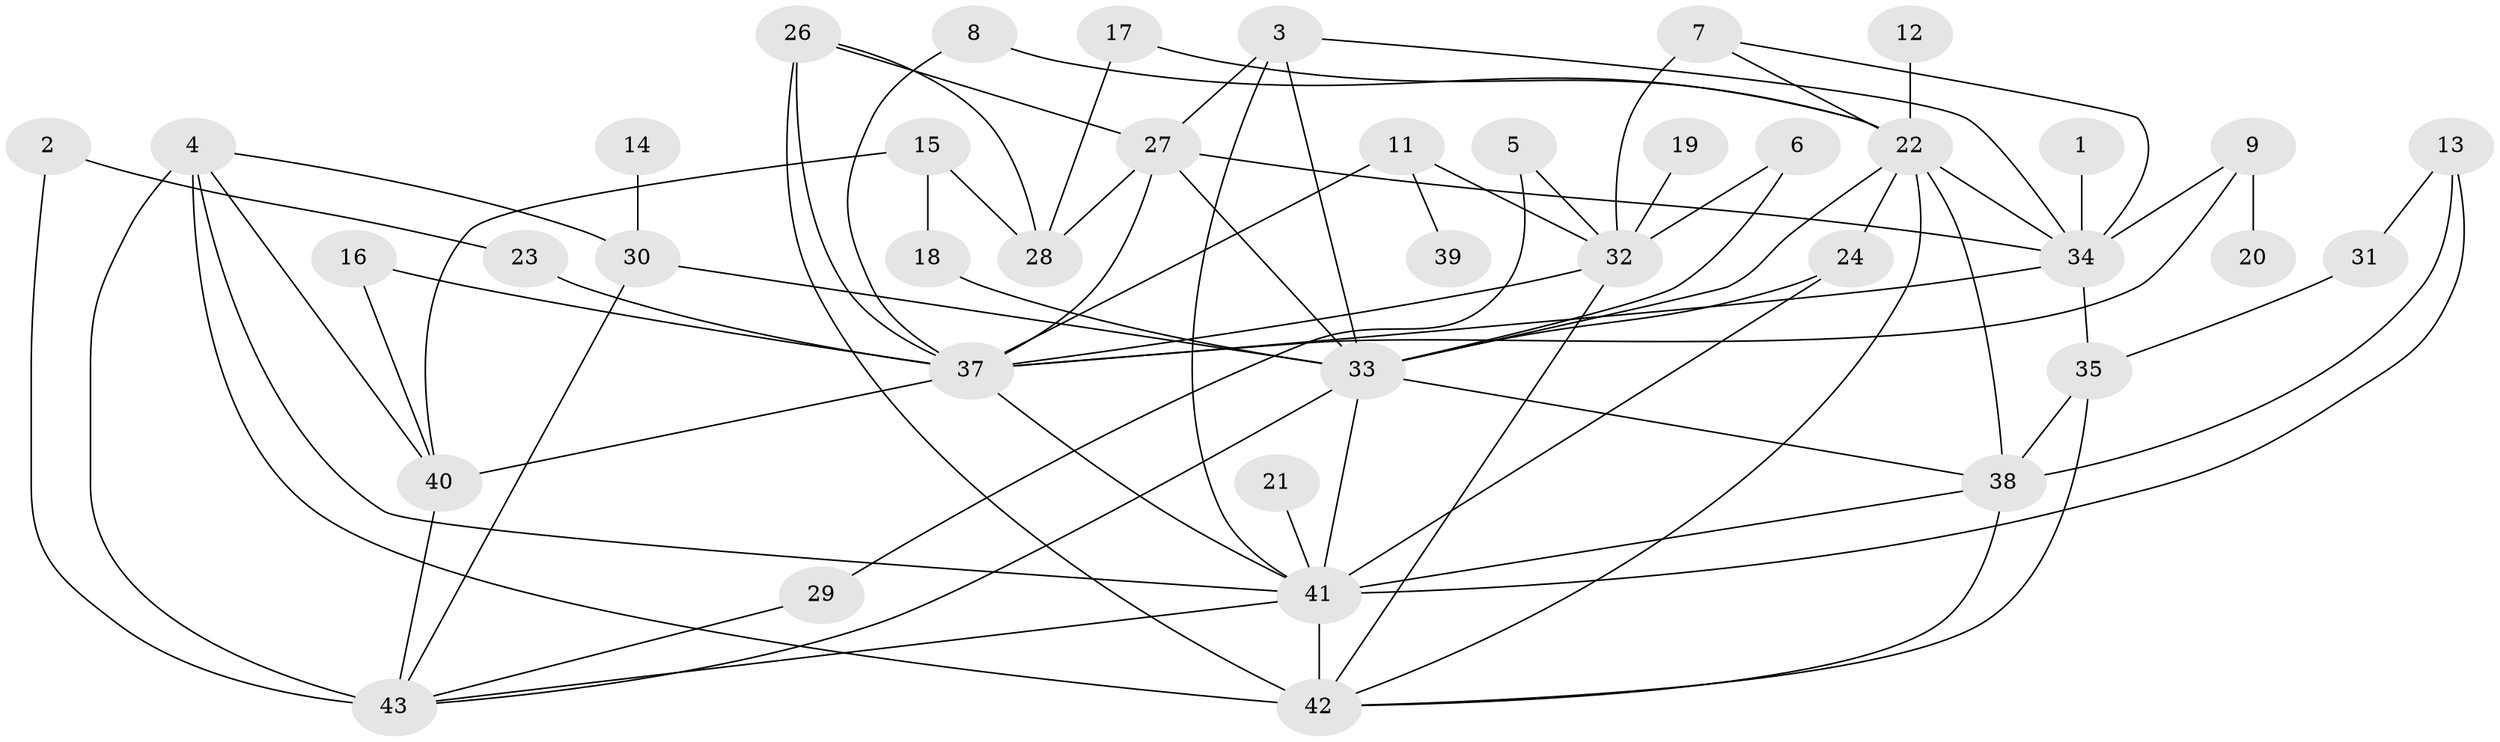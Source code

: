 // original degree distribution, {2: 0.2558139534883721, 1: 0.13953488372093023, 4: 0.16279069767441862, 6: 0.08139534883720931, 3: 0.23255813953488372, 7: 0.023255813953488372, 5: 0.06976744186046512, 0: 0.03488372093023256}
// Generated by graph-tools (version 1.1) at 2025/25/03/09/25 03:25:16]
// undirected, 40 vertices, 78 edges
graph export_dot {
graph [start="1"]
  node [color=gray90,style=filled];
  1;
  2;
  3;
  4;
  5;
  6;
  7;
  8;
  9;
  11;
  12;
  13;
  14;
  15;
  16;
  17;
  18;
  19;
  20;
  21;
  22;
  23;
  24;
  26;
  27;
  28;
  29;
  30;
  31;
  32;
  33;
  34;
  35;
  37;
  38;
  39;
  40;
  41;
  42;
  43;
  1 -- 34 [weight=1.0];
  2 -- 23 [weight=1.0];
  2 -- 43 [weight=1.0];
  3 -- 27 [weight=1.0];
  3 -- 33 [weight=1.0];
  3 -- 34 [weight=1.0];
  3 -- 41 [weight=1.0];
  4 -- 30 [weight=1.0];
  4 -- 40 [weight=1.0];
  4 -- 41 [weight=1.0];
  4 -- 42 [weight=1.0];
  4 -- 43 [weight=2.0];
  5 -- 29 [weight=1.0];
  5 -- 32 [weight=1.0];
  6 -- 32 [weight=1.0];
  6 -- 33 [weight=1.0];
  7 -- 22 [weight=1.0];
  7 -- 32 [weight=2.0];
  7 -- 34 [weight=1.0];
  8 -- 22 [weight=1.0];
  8 -- 37 [weight=1.0];
  9 -- 20 [weight=1.0];
  9 -- 34 [weight=1.0];
  9 -- 37 [weight=1.0];
  11 -- 32 [weight=1.0];
  11 -- 37 [weight=1.0];
  11 -- 39 [weight=1.0];
  12 -- 22 [weight=1.0];
  13 -- 31 [weight=1.0];
  13 -- 38 [weight=1.0];
  13 -- 41 [weight=1.0];
  14 -- 30 [weight=1.0];
  15 -- 18 [weight=1.0];
  15 -- 28 [weight=1.0];
  15 -- 40 [weight=1.0];
  16 -- 37 [weight=1.0];
  16 -- 40 [weight=1.0];
  17 -- 22 [weight=1.0];
  17 -- 28 [weight=1.0];
  18 -- 33 [weight=1.0];
  19 -- 32 [weight=1.0];
  21 -- 41 [weight=1.0];
  22 -- 24 [weight=1.0];
  22 -- 33 [weight=1.0];
  22 -- 34 [weight=1.0];
  22 -- 38 [weight=1.0];
  22 -- 42 [weight=1.0];
  23 -- 37 [weight=1.0];
  24 -- 33 [weight=1.0];
  24 -- 41 [weight=1.0];
  26 -- 27 [weight=1.0];
  26 -- 28 [weight=1.0];
  26 -- 37 [weight=1.0];
  26 -- 42 [weight=1.0];
  27 -- 28 [weight=1.0];
  27 -- 33 [weight=1.0];
  27 -- 34 [weight=1.0];
  27 -- 37 [weight=1.0];
  29 -- 43 [weight=1.0];
  30 -- 33 [weight=1.0];
  30 -- 43 [weight=1.0];
  31 -- 35 [weight=2.0];
  32 -- 37 [weight=1.0];
  32 -- 42 [weight=1.0];
  33 -- 38 [weight=1.0];
  33 -- 41 [weight=1.0];
  33 -- 43 [weight=1.0];
  34 -- 35 [weight=1.0];
  34 -- 37 [weight=1.0];
  35 -- 38 [weight=1.0];
  35 -- 42 [weight=1.0];
  37 -- 40 [weight=3.0];
  37 -- 41 [weight=2.0];
  38 -- 41 [weight=1.0];
  38 -- 42 [weight=1.0];
  40 -- 43 [weight=1.0];
  41 -- 42 [weight=3.0];
  41 -- 43 [weight=1.0];
}
